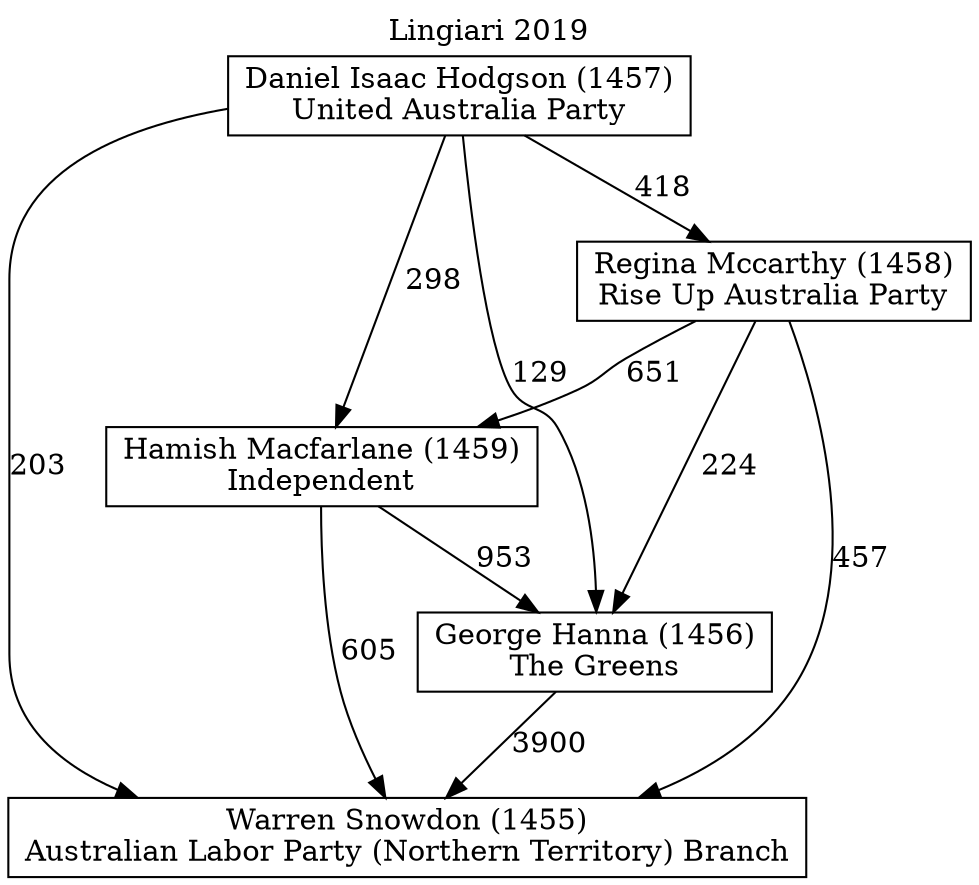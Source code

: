 // House preference flow
digraph "Warren Snowdon (1455)_Lingiari_2019" {
	graph [label="Lingiari 2019" labelloc=t mclimit=10]
	node [shape=box]
	"Daniel Isaac Hodgson (1457)" [label="Daniel Isaac Hodgson (1457)
United Australia Party"]
	"George Hanna (1456)" [label="George Hanna (1456)
The Greens"]
	"Hamish Macfarlane (1459)" [label="Hamish Macfarlane (1459)
Independent"]
	"Regina Mccarthy (1458)" [label="Regina Mccarthy (1458)
Rise Up Australia Party"]
	"Warren Snowdon (1455)" [label="Warren Snowdon (1455)
Australian Labor Party (Northern Territory) Branch"]
	"Daniel Isaac Hodgson (1457)" -> "George Hanna (1456)" [label=129]
	"Daniel Isaac Hodgson (1457)" -> "Hamish Macfarlane (1459)" [label=298]
	"Daniel Isaac Hodgson (1457)" -> "Regina Mccarthy (1458)" [label=418]
	"Daniel Isaac Hodgson (1457)" -> "Warren Snowdon (1455)" [label=203]
	"George Hanna (1456)" -> "Warren Snowdon (1455)" [label=3900]
	"Hamish Macfarlane (1459)" -> "George Hanna (1456)" [label=953]
	"Hamish Macfarlane (1459)" -> "Warren Snowdon (1455)" [label=605]
	"Regina Mccarthy (1458)" -> "George Hanna (1456)" [label=224]
	"Regina Mccarthy (1458)" -> "Hamish Macfarlane (1459)" [label=651]
	"Regina Mccarthy (1458)" -> "Warren Snowdon (1455)" [label=457]
}
